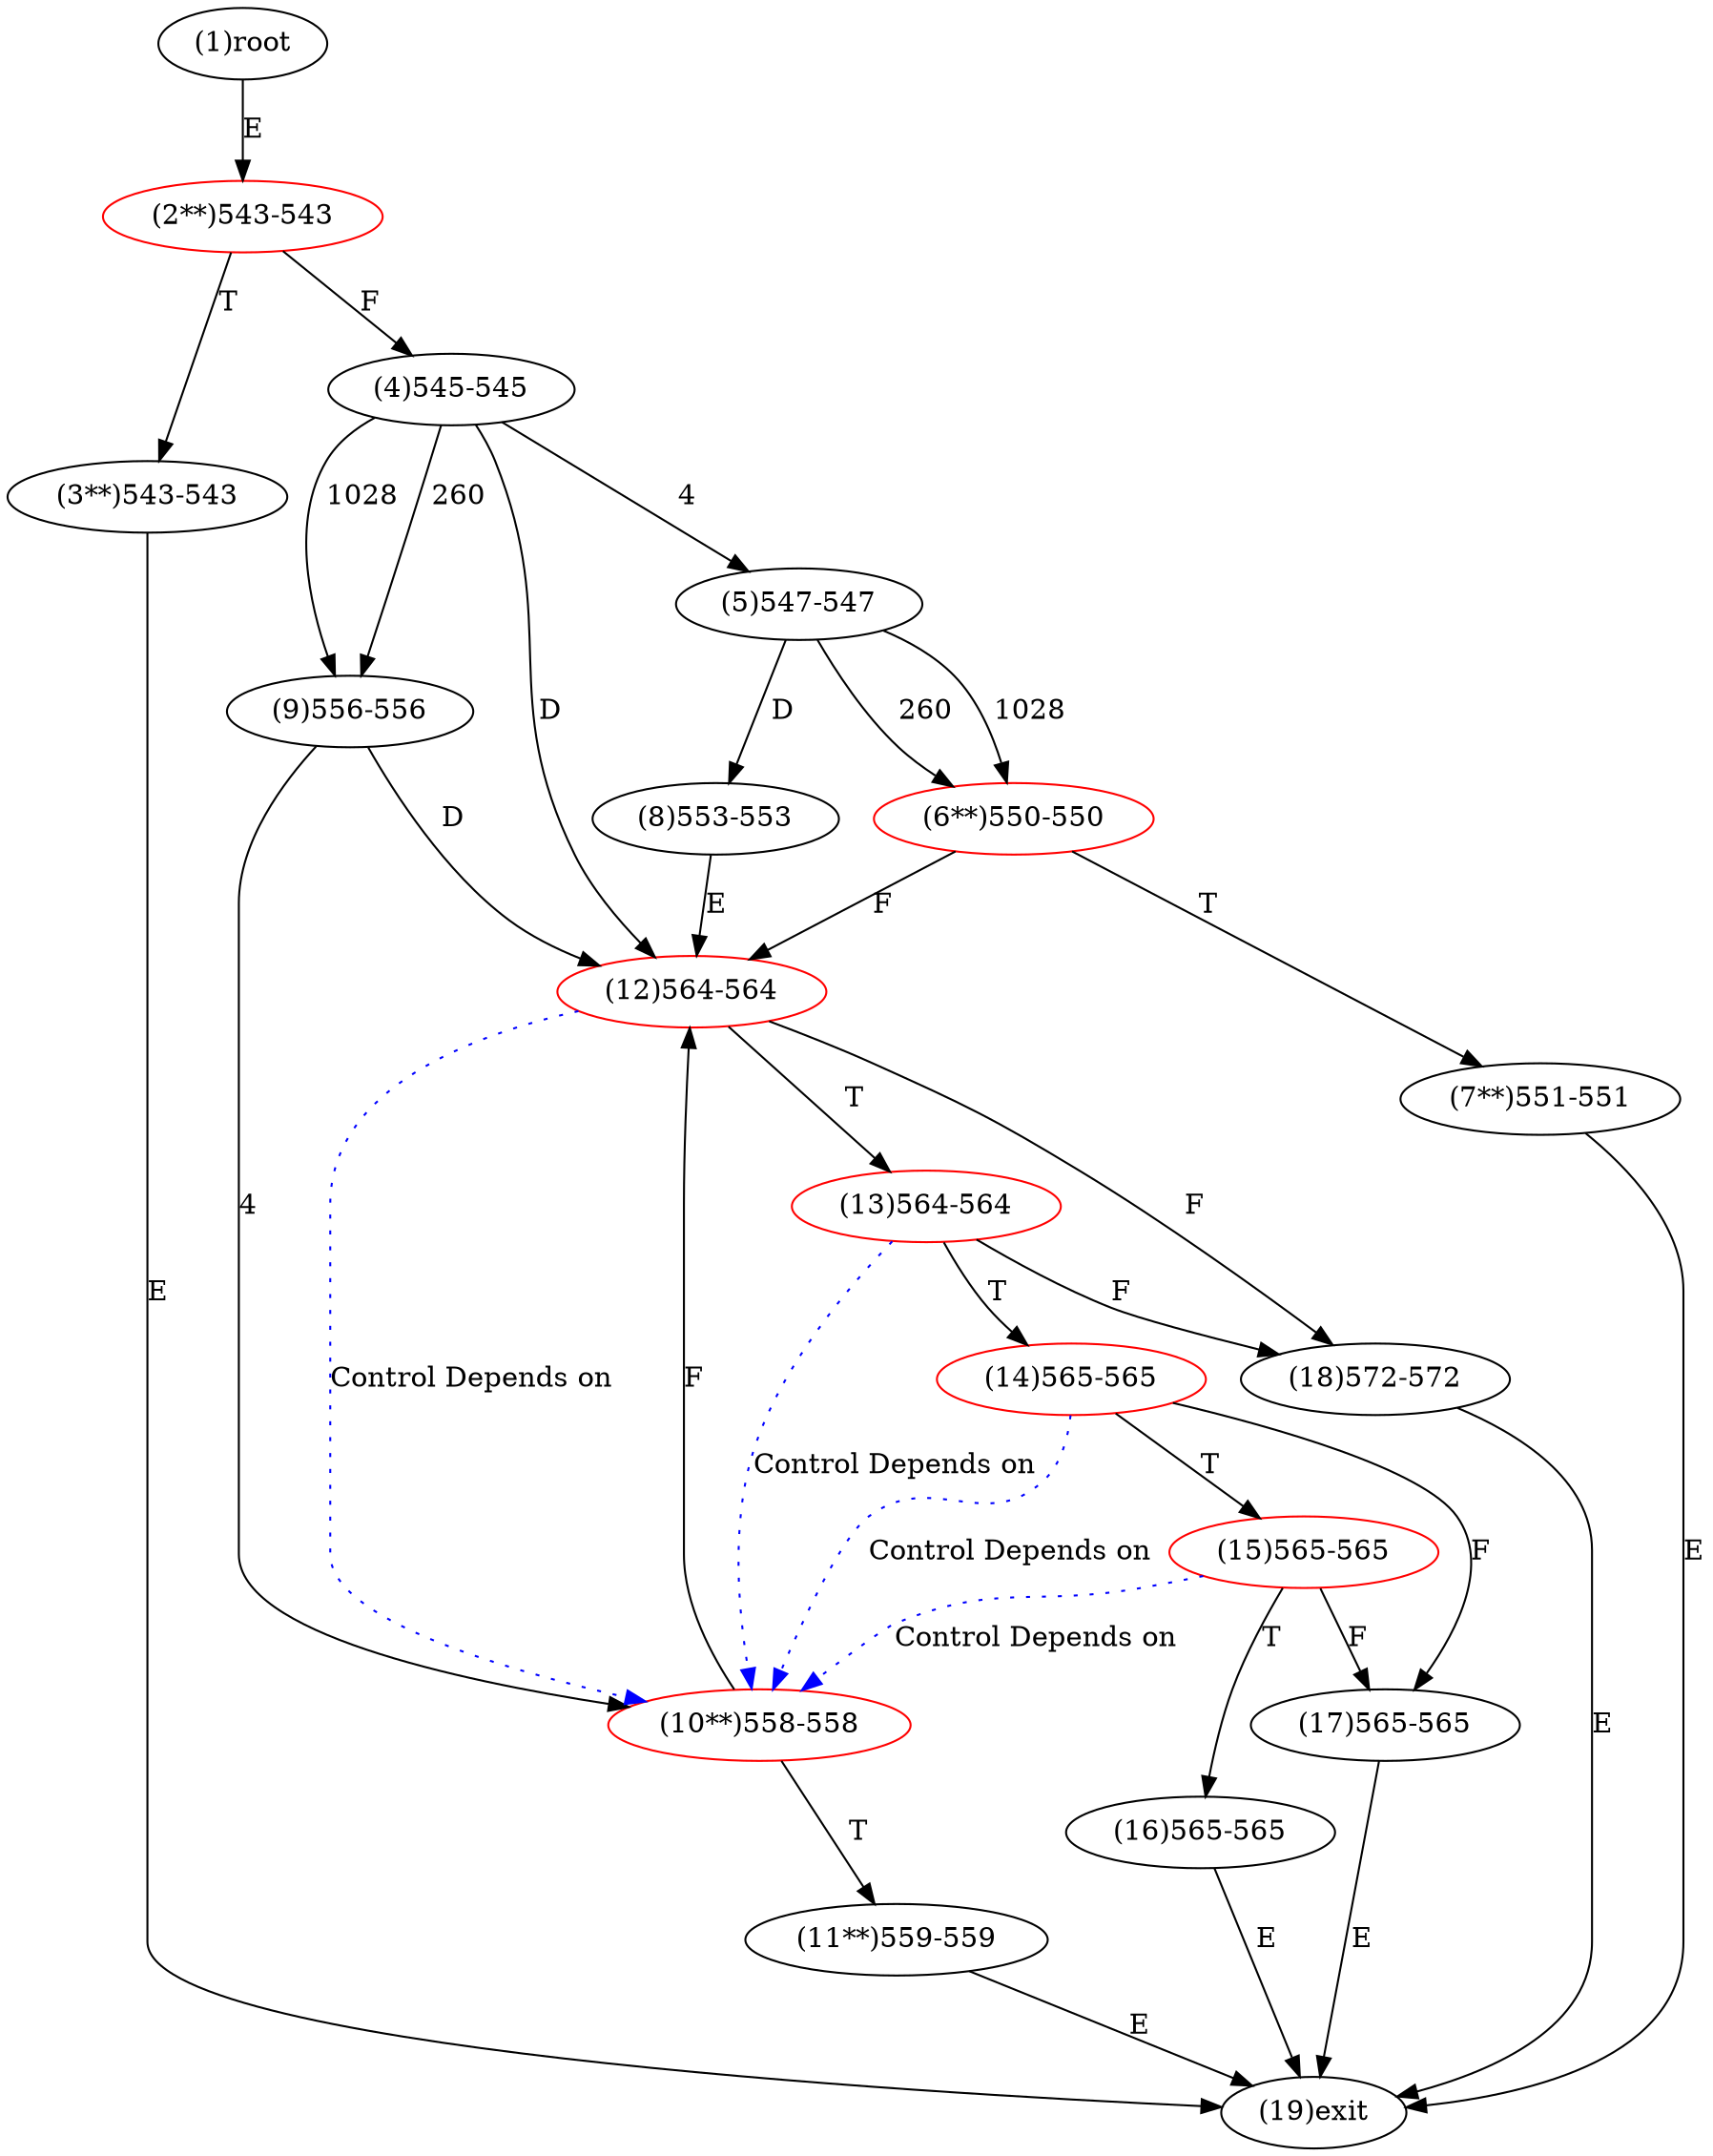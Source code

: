 digraph "" { 
1[ label="(1)root"];
2[ label="(2**)543-543",color=red];
3[ label="(3**)543-543"];
4[ label="(4)545-545"];
5[ label="(5)547-547"];
6[ label="(6**)550-550",color=red];
7[ label="(7**)551-551"];
8[ label="(8)553-553"];
9[ label="(9)556-556"];
10[ label="(10**)558-558",color=red];
11[ label="(11**)559-559"];
12[ label="(12)564-564",color=red];
13[ label="(13)564-564",color=red];
14[ label="(14)565-565",color=red];
15[ label="(15)565-565",color=red];
17[ label="(17)565-565"];
16[ label="(16)565-565"];
19[ label="(19)exit"];
18[ label="(18)572-572"];
1->2[ label="E"];
2->4[ label="F"];
2->3[ label="T"];
3->19[ label="E"];
4->5[ label="4"];
4->9[ label="260"];
4->9[ label="1028"];
4->12[ label="D"];
5->6[ label="260"];
5->6[ label="1028"];
5->8[ label="D"];
6->12[ label="F"];
6->7[ label="T"];
7->19[ label="E"];
8->12[ label="E"];
9->10[ label="4"];
9->12[ label="D"];
10->12[ label="F"];
10->11[ label="T"];
11->19[ label="E"];
12->18[ label="F"];
12->13[ label="T"];
13->18[ label="F"];
13->14[ label="T"];
14->17[ label="F"];
14->15[ label="T"];
15->17[ label="F"];
15->16[ label="T"];
16->19[ label="E"];
17->19[ label="E"];
18->19[ label="E"];
12->10[ color="blue" label="Control Depends on" style = dotted ];
13->10[ color="blue" label="Control Depends on" style = dotted ];
14->10[ color="blue" label="Control Depends on" style = dotted ];
15->10[ color="blue" label="Control Depends on" style = dotted ];
}